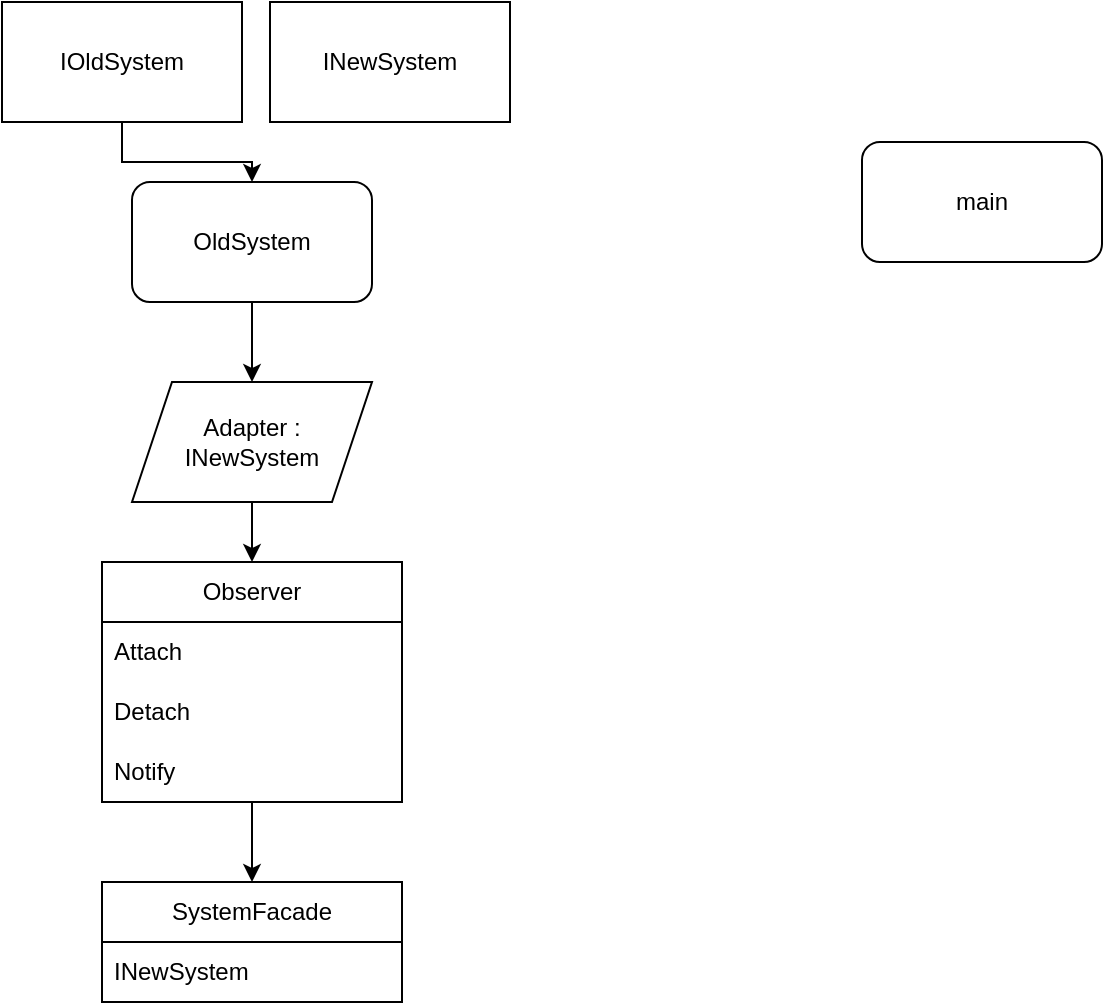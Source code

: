 <mxfile version="24.4.9" type="device">
  <diagram name="Page-1" id="M77tIjTJXpJ9lzBpE0A1">
    <mxGraphModel dx="792" dy="1105" grid="1" gridSize="10" guides="1" tooltips="1" connect="1" arrows="1" fold="1" page="1" pageScale="1" pageWidth="827" pageHeight="1169" math="0" shadow="0">
      <root>
        <mxCell id="0" />
        <mxCell id="1" parent="0" />
        <mxCell id="HOJdj6KpHouWojMZXQ97-63" style="edgeStyle=orthogonalEdgeStyle;rounded=0;orthogonalLoop=1;jettySize=auto;html=1;" edge="1" parent="1" source="HOJdj6KpHouWojMZXQ97-34" target="HOJdj6KpHouWojMZXQ97-36">
          <mxGeometry relative="1" as="geometry" />
        </mxCell>
        <mxCell id="HOJdj6KpHouWojMZXQ97-34" value="IOldSystem" style="rounded=0;whiteSpace=wrap;html=1;" vertex="1" parent="1">
          <mxGeometry x="110" y="60" width="120" height="60" as="geometry" />
        </mxCell>
        <mxCell id="HOJdj6KpHouWojMZXQ97-35" value="INewSystem" style="rounded=0;whiteSpace=wrap;html=1;" vertex="1" parent="1">
          <mxGeometry x="244" y="60" width="120" height="60" as="geometry" />
        </mxCell>
        <mxCell id="HOJdj6KpHouWojMZXQ97-58" style="edgeStyle=orthogonalEdgeStyle;rounded=0;orthogonalLoop=1;jettySize=auto;html=1;" edge="1" parent="1" source="HOJdj6KpHouWojMZXQ97-36" target="HOJdj6KpHouWojMZXQ97-37">
          <mxGeometry relative="1" as="geometry" />
        </mxCell>
        <mxCell id="HOJdj6KpHouWojMZXQ97-36" value="OldSystem" style="rounded=1;whiteSpace=wrap;html=1;" vertex="1" parent="1">
          <mxGeometry x="175" y="150" width="120" height="60" as="geometry" />
        </mxCell>
        <mxCell id="HOJdj6KpHouWojMZXQ97-61" style="edgeStyle=orthogonalEdgeStyle;rounded=0;orthogonalLoop=1;jettySize=auto;html=1;" edge="1" parent="1" source="HOJdj6KpHouWojMZXQ97-37" target="HOJdj6KpHouWojMZXQ97-51">
          <mxGeometry relative="1" as="geometry" />
        </mxCell>
        <mxCell id="HOJdj6KpHouWojMZXQ97-37" value="Adapter : INewSystem" style="shape=parallelogram;perimeter=parallelogramPerimeter;whiteSpace=wrap;html=1;fixedSize=1;" vertex="1" parent="1">
          <mxGeometry x="175" y="250" width="120" height="60" as="geometry" />
        </mxCell>
        <mxCell id="HOJdj6KpHouWojMZXQ97-41" value="SystemFacade" style="swimlane;fontStyle=0;childLayout=stackLayout;horizontal=1;startSize=30;horizontalStack=0;resizeParent=1;resizeParentMax=0;resizeLast=0;collapsible=1;marginBottom=0;whiteSpace=wrap;html=1;" vertex="1" parent="1">
          <mxGeometry x="160" y="500" width="150" height="60" as="geometry" />
        </mxCell>
        <mxCell id="HOJdj6KpHouWojMZXQ97-42" value="INewSystem" style="text;strokeColor=none;fillColor=none;align=left;verticalAlign=middle;spacingLeft=4;spacingRight=4;overflow=hidden;points=[[0,0.5],[1,0.5]];portConstraint=eastwest;rotatable=0;whiteSpace=wrap;html=1;" vertex="1" parent="HOJdj6KpHouWojMZXQ97-41">
          <mxGeometry y="30" width="150" height="30" as="geometry" />
        </mxCell>
        <mxCell id="HOJdj6KpHouWojMZXQ97-62" style="edgeStyle=orthogonalEdgeStyle;rounded=0;orthogonalLoop=1;jettySize=auto;html=1;" edge="1" parent="1" source="HOJdj6KpHouWojMZXQ97-51" target="HOJdj6KpHouWojMZXQ97-41">
          <mxGeometry relative="1" as="geometry" />
        </mxCell>
        <mxCell id="HOJdj6KpHouWojMZXQ97-51" value="Observer" style="swimlane;fontStyle=0;childLayout=stackLayout;horizontal=1;startSize=30;horizontalStack=0;resizeParent=1;resizeParentMax=0;resizeLast=0;collapsible=1;marginBottom=0;whiteSpace=wrap;html=1;" vertex="1" parent="1">
          <mxGeometry x="160" y="340" width="150" height="120" as="geometry" />
        </mxCell>
        <mxCell id="HOJdj6KpHouWojMZXQ97-52" value="Attach" style="text;strokeColor=none;fillColor=none;align=left;verticalAlign=middle;spacingLeft=4;spacingRight=4;overflow=hidden;points=[[0,0.5],[1,0.5]];portConstraint=eastwest;rotatable=0;whiteSpace=wrap;html=1;" vertex="1" parent="HOJdj6KpHouWojMZXQ97-51">
          <mxGeometry y="30" width="150" height="30" as="geometry" />
        </mxCell>
        <mxCell id="HOJdj6KpHouWojMZXQ97-53" value="Detach" style="text;strokeColor=none;fillColor=none;align=left;verticalAlign=middle;spacingLeft=4;spacingRight=4;overflow=hidden;points=[[0,0.5],[1,0.5]];portConstraint=eastwest;rotatable=0;whiteSpace=wrap;html=1;" vertex="1" parent="HOJdj6KpHouWojMZXQ97-51">
          <mxGeometry y="60" width="150" height="30" as="geometry" />
        </mxCell>
        <mxCell id="HOJdj6KpHouWojMZXQ97-54" value="Notify" style="text;strokeColor=none;fillColor=none;align=left;verticalAlign=middle;spacingLeft=4;spacingRight=4;overflow=hidden;points=[[0,0.5],[1,0.5]];portConstraint=eastwest;rotatable=0;whiteSpace=wrap;html=1;" vertex="1" parent="HOJdj6KpHouWojMZXQ97-51">
          <mxGeometry y="90" width="150" height="30" as="geometry" />
        </mxCell>
        <mxCell id="HOJdj6KpHouWojMZXQ97-64" value="main" style="rounded=1;whiteSpace=wrap;html=1;" vertex="1" parent="1">
          <mxGeometry x="540" y="130" width="120" height="60" as="geometry" />
        </mxCell>
      </root>
    </mxGraphModel>
  </diagram>
</mxfile>
